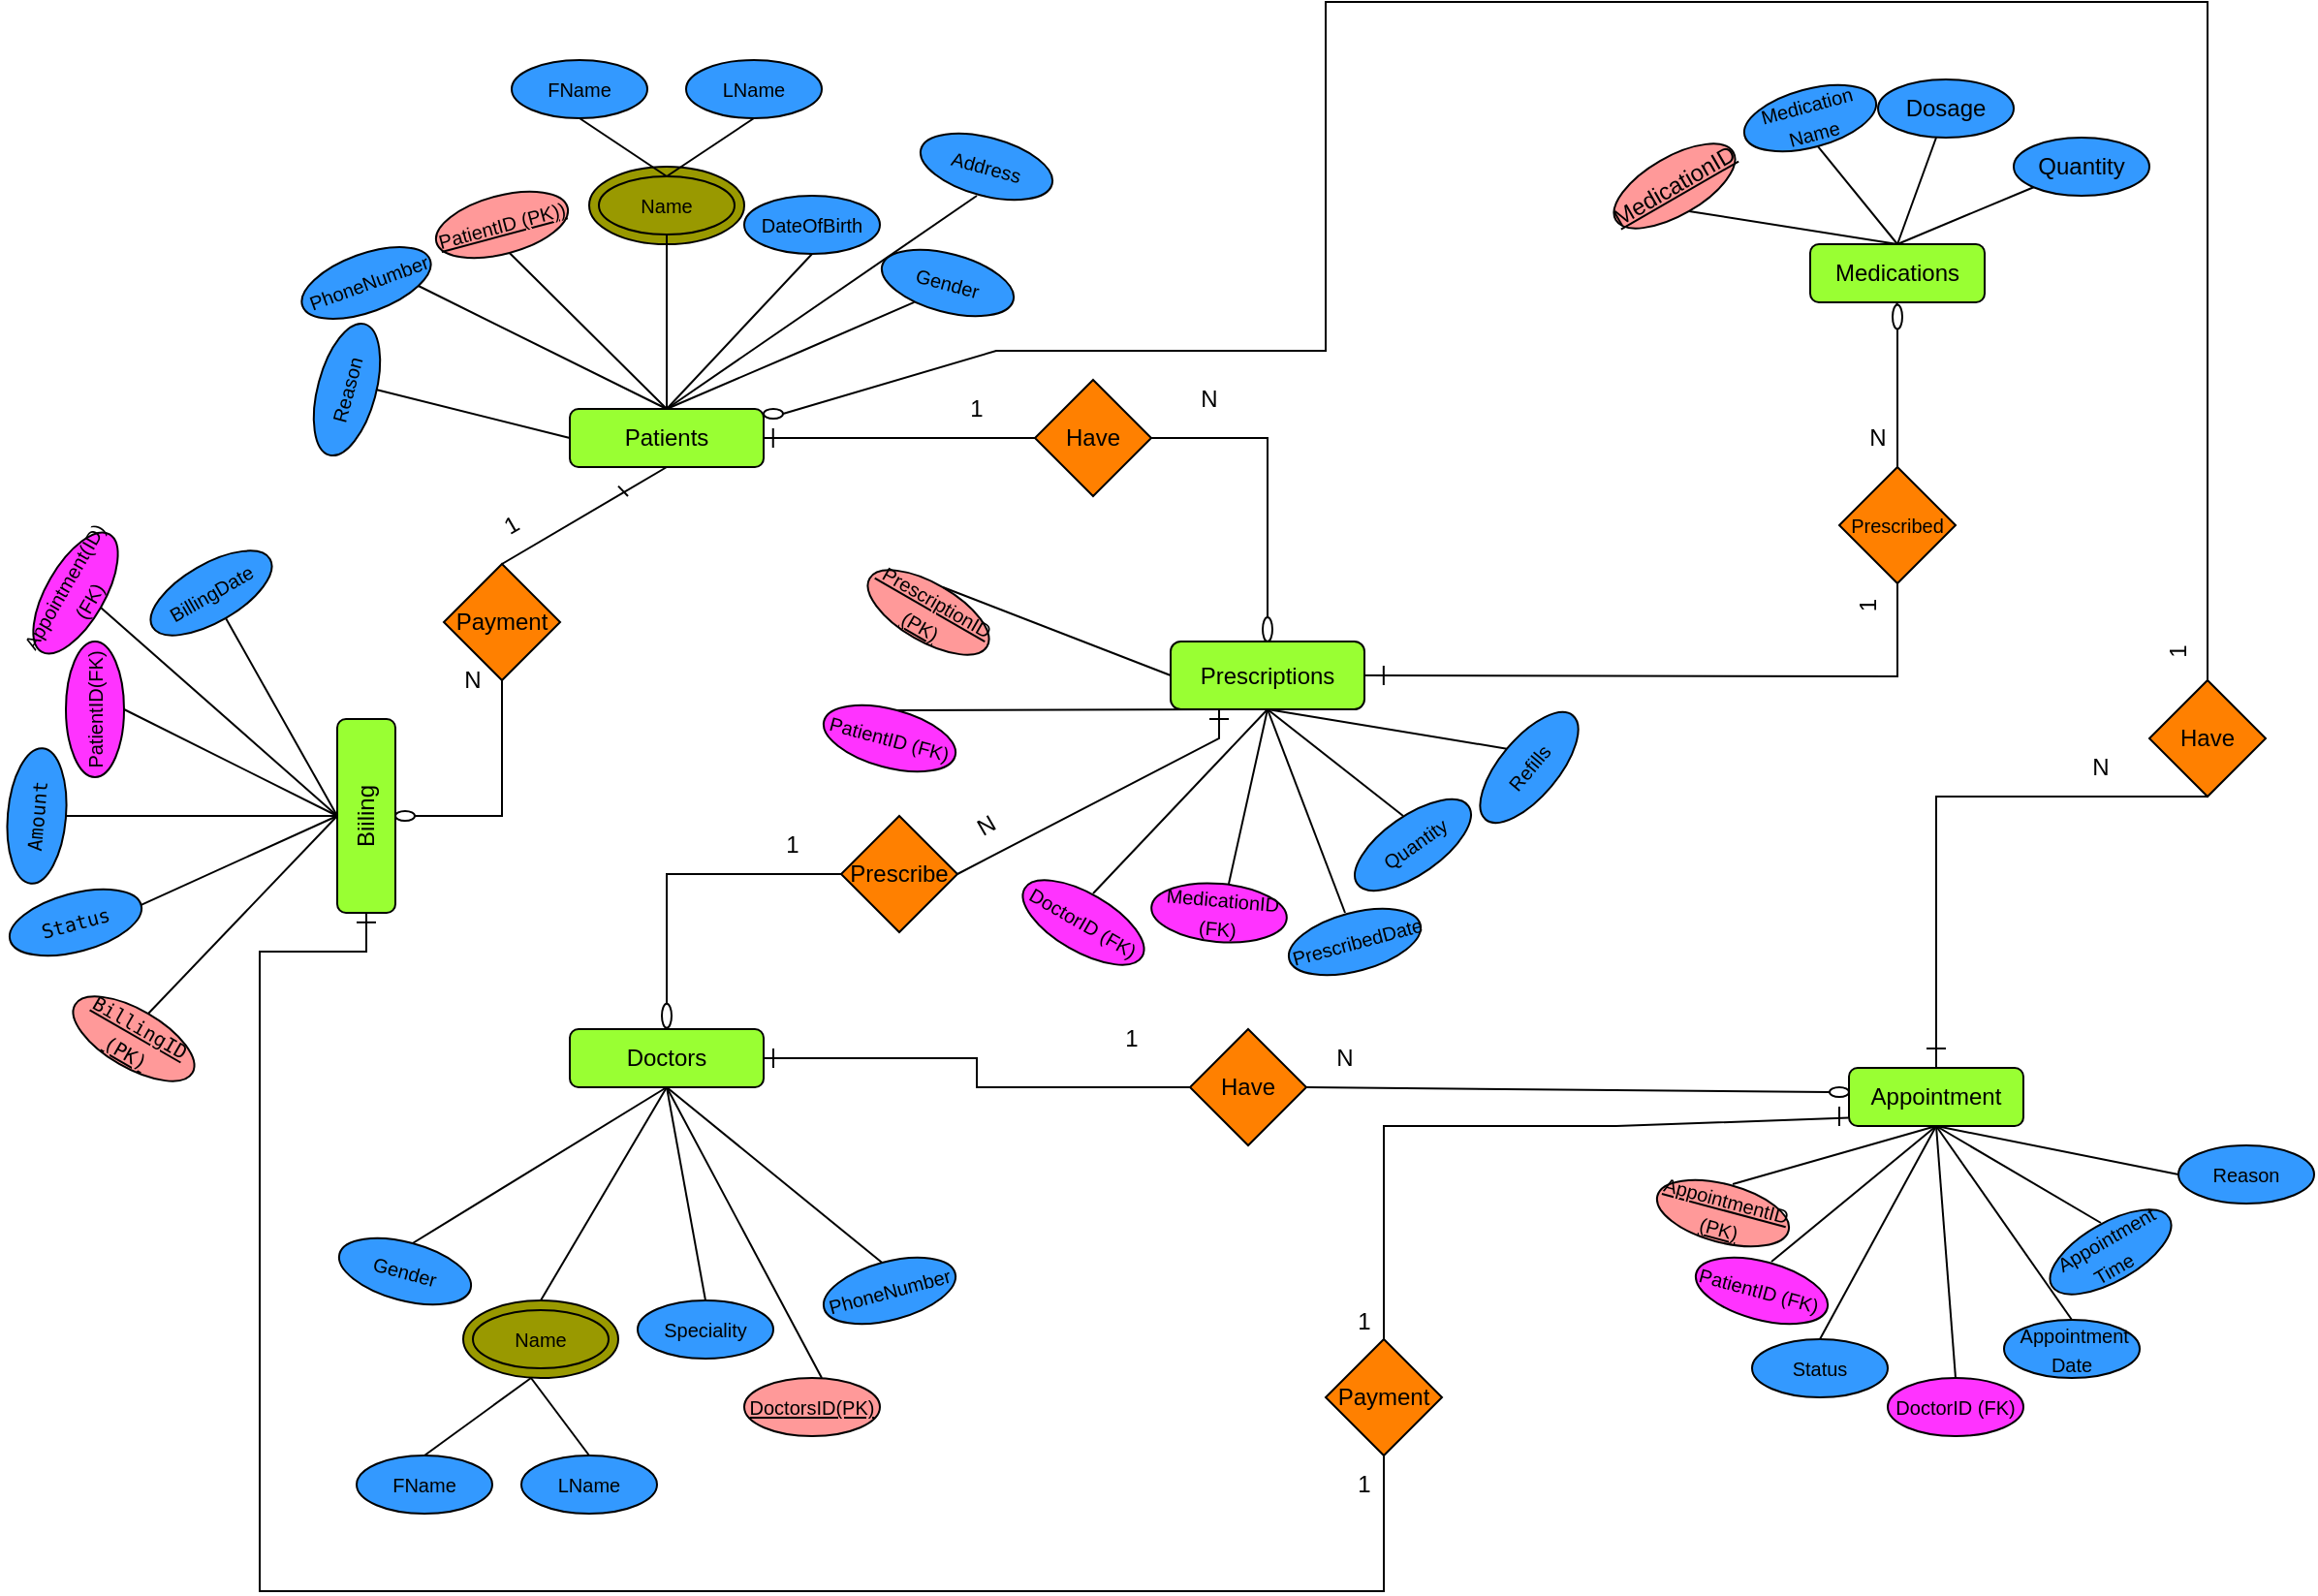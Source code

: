 <mxfile version="24.5.4" type="github">
  <diagram name="Page-1" id="j1kxwvpuwNmXakwi5KHN">
    <mxGraphModel dx="2390" dy="557" grid="1" gridSize="10" guides="1" tooltips="1" connect="1" arrows="1" fold="1" page="1" pageScale="1" pageWidth="1100" pageHeight="850" math="0" shadow="0">
      <root>
        <mxCell id="0" />
        <mxCell id="1" parent="0" />
        <mxCell id="CnJGVOhch5eXSHe99xjI-52" value="&lt;div&gt;&lt;span style=&quot;background-color: initial; font-size: 10px;&quot;&gt;Name&lt;/span&gt;&lt;/div&gt;" style="ellipse;whiteSpace=wrap;html=1;fillColor=#999900;" parent="1" vertex="1">
          <mxGeometry x="115" y="690" width="80" height="40" as="geometry" />
        </mxCell>
        <mxCell id="CnJGVOhch5eXSHe99xjI-46" value="" style="ellipse;whiteSpace=wrap;html=1;fillColor=#999900;" parent="1" vertex="1">
          <mxGeometry x="180" y="105" width="80" height="40" as="geometry" />
        </mxCell>
        <mxCell id="CnJGVOhch5eXSHe99xjI-6" value="Patients" style="rounded=1;whiteSpace=wrap;html=1;fillColor=#99FF33;" parent="1" vertex="1">
          <mxGeometry x="170" y="230" width="100" height="30" as="geometry" />
        </mxCell>
        <mxCell id="CnJGVOhch5eXSHe99xjI-7" value="Prescriptions" style="rounded=1;whiteSpace=wrap;html=1;fillColor=#99FF33;" parent="1" vertex="1">
          <mxGeometry x="480" y="350" width="100" height="35" as="geometry" />
        </mxCell>
        <mxCell id="CnJGVOhch5eXSHe99xjI-8" value="Medications" style="rounded=1;whiteSpace=wrap;html=1;fillColor=#99FF33;" parent="1" vertex="1">
          <mxGeometry x="810" y="145" width="90" height="30" as="geometry" />
        </mxCell>
        <mxCell id="CnJGVOhch5eXSHe99xjI-9" value="Doctors" style="rounded=1;whiteSpace=wrap;html=1;fillColor=#99FF33;" parent="1" vertex="1">
          <mxGeometry x="170" y="550" width="100" height="30" as="geometry" />
        </mxCell>
        <mxCell id="CnJGVOhch5eXSHe99xjI-10" value="Appointment" style="rounded=1;whiteSpace=wrap;html=1;fillColor=#99FF33;" parent="1" vertex="1">
          <mxGeometry x="830" y="570" width="90" height="30" as="geometry" />
        </mxCell>
        <mxCell id="CnJGVOhch5eXSHe99xjI-15" value="&lt;u&gt;MedicationID&lt;/u&gt;" style="ellipse;whiteSpace=wrap;html=1;rotation=-30;fillColor=#FF9999;" parent="1" vertex="1">
          <mxGeometry x="705" y="100" width="70" height="30" as="geometry" />
        </mxCell>
        <mxCell id="CnJGVOhch5eXSHe99xjI-16" value="Quantity" style="ellipse;whiteSpace=wrap;html=1;fillColor=#3399FF;" parent="1" vertex="1">
          <mxGeometry x="915" y="90" width="70" height="30" as="geometry" />
        </mxCell>
        <mxCell id="CnJGVOhch5eXSHe99xjI-17" value="&lt;font style=&quot;font-size: 10px;&quot;&gt;Medication&lt;br&gt;Name&lt;/font&gt;" style="ellipse;whiteSpace=wrap;html=1;rotation=-15;fillColor=#3399FF;" parent="1" vertex="1">
          <mxGeometry x="775" y="65" width="70" height="30" as="geometry" />
        </mxCell>
        <mxCell id="CnJGVOhch5eXSHe99xjI-18" value="Dosage" style="ellipse;whiteSpace=wrap;html=1;fillColor=#3399FF;" parent="1" vertex="1">
          <mxGeometry x="845" y="60" width="70" height="30" as="geometry" />
        </mxCell>
        <mxCell id="CnJGVOhch5eXSHe99xjI-20" value="" style="endArrow=none;html=1;rounded=0;exitX=0.5;exitY=0;exitDx=0;exitDy=0;" parent="1" source="CnJGVOhch5eXSHe99xjI-8" edge="1">
          <mxGeometry width="50" height="50" relative="1" as="geometry">
            <mxPoint x="865" y="160" as="sourcePoint" />
            <mxPoint x="875" y="90" as="targetPoint" />
            <Array as="points" />
          </mxGeometry>
        </mxCell>
        <mxCell id="CnJGVOhch5eXSHe99xjI-21" value="" style="endArrow=none;html=1;rounded=0;exitX=0.5;exitY=0;exitDx=0;exitDy=0;entryX=0.5;entryY=1;entryDx=0;entryDy=0;" parent="1" source="CnJGVOhch5eXSHe99xjI-8" target="CnJGVOhch5eXSHe99xjI-17" edge="1">
          <mxGeometry width="50" height="50" relative="1" as="geometry">
            <mxPoint x="795" y="160" as="sourcePoint" />
            <mxPoint x="805" y="90" as="targetPoint" />
            <Array as="points" />
          </mxGeometry>
        </mxCell>
        <mxCell id="CnJGVOhch5eXSHe99xjI-23" value="" style="endArrow=none;html=1;rounded=0;exitX=0.5;exitY=0;exitDx=0;exitDy=0;entryX=0;entryY=1;entryDx=0;entryDy=0;" parent="1" source="CnJGVOhch5eXSHe99xjI-8" target="CnJGVOhch5eXSHe99xjI-16" edge="1">
          <mxGeometry width="50" height="50" relative="1" as="geometry">
            <mxPoint x="875" y="170" as="sourcePoint" />
            <mxPoint x="905" y="100" as="targetPoint" />
            <Array as="points" />
          </mxGeometry>
        </mxCell>
        <mxCell id="CnJGVOhch5eXSHe99xjI-26" value="" style="endArrow=none;html=1;rounded=0;exitX=0.5;exitY=0;exitDx=0;exitDy=0;entryX=0.5;entryY=1;entryDx=0;entryDy=0;" parent="1" source="CnJGVOhch5eXSHe99xjI-8" target="CnJGVOhch5eXSHe99xjI-15" edge="1">
          <mxGeometry width="50" height="50" relative="1" as="geometry">
            <mxPoint x="795" y="170" as="sourcePoint" />
            <mxPoint x="755" y="100" as="targetPoint" />
            <Array as="points" />
          </mxGeometry>
        </mxCell>
        <mxCell id="CnJGVOhch5eXSHe99xjI-28" value="&lt;div&gt;&lt;font style=&quot;font-size: 10px;&quot;&gt;&lt;u&gt;PatientID (PK))&lt;/u&gt;&lt;/font&gt;&lt;/div&gt;" style="ellipse;whiteSpace=wrap;html=1;rotation=-15;fillColor=#FF9999;" parent="1" vertex="1">
          <mxGeometry x="100" y="120" width="70" height="30" as="geometry" />
        </mxCell>
        <mxCell id="CnJGVOhch5eXSHe99xjI-29" value="&lt;span style=&quot;font-size: 10px;&quot;&gt;Name&lt;/span&gt;" style="ellipse;whiteSpace=wrap;html=1;fillColor=#999900;" parent="1" vertex="1">
          <mxGeometry x="185" y="110" width="70" height="30" as="geometry" />
        </mxCell>
        <mxCell id="CnJGVOhch5eXSHe99xjI-30" value="&lt;span style=&quot;font-size: 10px;&quot;&gt;FName&lt;/span&gt;" style="ellipse;whiteSpace=wrap;html=1;fillColor=#3399FF;" parent="1" vertex="1">
          <mxGeometry x="140" y="50" width="70" height="30" as="geometry" />
        </mxCell>
        <mxCell id="CnJGVOhch5eXSHe99xjI-32" value="&lt;span style=&quot;font-size: 10px;&quot;&gt;LName&lt;/span&gt;" style="ellipse;whiteSpace=wrap;html=1;fillColor=#3399FF;" parent="1" vertex="1">
          <mxGeometry x="230" y="50" width="70" height="30" as="geometry" />
        </mxCell>
        <mxCell id="CnJGVOhch5eXSHe99xjI-33" value="&lt;div&gt;&lt;span style=&quot;background-color: initial; font-size: 10px;&quot;&gt;DateOfBirth&lt;/span&gt;&lt;/div&gt;" style="ellipse;whiteSpace=wrap;html=1;fillColor=#3399FF;" parent="1" vertex="1">
          <mxGeometry x="260" y="120" width="70" height="30" as="geometry" />
        </mxCell>
        <mxCell id="CnJGVOhch5eXSHe99xjI-34" value="&lt;div&gt;&lt;span style=&quot;background-color: initial; font-size: 10px;&quot;&gt;Gender&lt;/span&gt;&lt;/div&gt;" style="ellipse;whiteSpace=wrap;html=1;rotation=15;fillColor=#3399FF;" parent="1" vertex="1">
          <mxGeometry x="330" y="150" width="70" height="30" as="geometry" />
        </mxCell>
        <mxCell id="CnJGVOhch5eXSHe99xjI-35" value="&lt;div&gt;&lt;span style=&quot;background-color: initial; font-size: 10px;&quot;&gt;&amp;nbsp;PhoneNumber&lt;/span&gt;&lt;/div&gt;" style="ellipse;whiteSpace=wrap;html=1;rotation=-20;fillColor=#3399FF;" parent="1" vertex="1">
          <mxGeometry x="30" y="150" width="70" height="30" as="geometry" />
        </mxCell>
        <mxCell id="CnJGVOhch5eXSHe99xjI-36" value="" style="endArrow=none;html=1;rounded=0;entryX=0.5;entryY=1;entryDx=0;entryDy=0;exitX=0.5;exitY=0;exitDx=0;exitDy=0;" parent="1" source="CnJGVOhch5eXSHe99xjI-6" target="CnJGVOhch5eXSHe99xjI-33" edge="1">
          <mxGeometry width="50" height="50" relative="1" as="geometry">
            <mxPoint x="200" y="230" as="sourcePoint" />
            <mxPoint x="250" y="180" as="targetPoint" />
          </mxGeometry>
        </mxCell>
        <mxCell id="CnJGVOhch5eXSHe99xjI-38" value="" style="endArrow=none;html=1;rounded=0;entryX=0.5;entryY=1;entryDx=0;entryDy=0;exitX=0.5;exitY=0;exitDx=0;exitDy=0;" parent="1" source="CnJGVOhch5eXSHe99xjI-6" target="CnJGVOhch5eXSHe99xjI-29" edge="1">
          <mxGeometry width="50" height="50" relative="1" as="geometry">
            <mxPoint x="165" y="230" as="sourcePoint" />
            <mxPoint x="260" y="150" as="targetPoint" />
          </mxGeometry>
        </mxCell>
        <mxCell id="CnJGVOhch5eXSHe99xjI-40" value="" style="endArrow=none;html=1;rounded=0;entryX=0.5;entryY=1;entryDx=0;entryDy=0;exitX=0.5;exitY=0;exitDx=0;exitDy=0;" parent="1" source="CnJGVOhch5eXSHe99xjI-6" target="CnJGVOhch5eXSHe99xjI-28" edge="1">
          <mxGeometry width="50" height="50" relative="1" as="geometry">
            <mxPoint x="200" y="230" as="sourcePoint" />
            <mxPoint x="215" y="140" as="targetPoint" />
            <Array as="points" />
          </mxGeometry>
        </mxCell>
        <mxCell id="CnJGVOhch5eXSHe99xjI-42" value="" style="endArrow=none;html=1;rounded=0;entryX=1;entryY=1;entryDx=0;entryDy=0;exitX=0.5;exitY=0;exitDx=0;exitDy=0;" parent="1" source="CnJGVOhch5eXSHe99xjI-6" target="CnJGVOhch5eXSHe99xjI-35" edge="1">
          <mxGeometry width="50" height="50" relative="1" as="geometry">
            <mxPoint x="200" y="230" as="sourcePoint" />
            <mxPoint x="135" y="150" as="targetPoint" />
            <Array as="points" />
          </mxGeometry>
        </mxCell>
        <mxCell id="CnJGVOhch5eXSHe99xjI-43" value="" style="endArrow=none;html=1;rounded=0;entryX=0.298;entryY=0.968;entryDx=0;entryDy=0;entryPerimeter=0;exitX=0.5;exitY=0;exitDx=0;exitDy=0;" parent="1" source="CnJGVOhch5eXSHe99xjI-6" target="CnJGVOhch5eXSHe99xjI-34" edge="1">
          <mxGeometry width="50" height="50" relative="1" as="geometry">
            <mxPoint x="200" y="230" as="sourcePoint" />
            <mxPoint x="295" y="150" as="targetPoint" />
            <Array as="points">
              <mxPoint x="290" y="200" />
            </Array>
          </mxGeometry>
        </mxCell>
        <mxCell id="CnJGVOhch5eXSHe99xjI-44" value="" style="endArrow=none;html=1;rounded=0;entryX=0.5;entryY=1;entryDx=0;entryDy=0;exitX=0.5;exitY=0;exitDx=0;exitDy=0;" parent="1" source="CnJGVOhch5eXSHe99xjI-29" edge="1">
          <mxGeometry width="50" height="50" relative="1" as="geometry">
            <mxPoint x="170" y="160" as="sourcePoint" />
            <mxPoint x="265" y="80" as="targetPoint" />
          </mxGeometry>
        </mxCell>
        <mxCell id="CnJGVOhch5eXSHe99xjI-45" value="" style="endArrow=none;html=1;rounded=0;entryX=0.5;entryY=1;entryDx=0;entryDy=0;exitX=0.5;exitY=0;exitDx=0;exitDy=0;" parent="1" source="CnJGVOhch5eXSHe99xjI-29" target="CnJGVOhch5eXSHe99xjI-30" edge="1">
          <mxGeometry width="50" height="50" relative="1" as="geometry">
            <mxPoint x="240" y="115" as="sourcePoint" />
            <mxPoint x="265" y="80" as="targetPoint" />
            <Array as="points" />
          </mxGeometry>
        </mxCell>
        <mxCell id="CnJGVOhch5eXSHe99xjI-47" value="&lt;div&gt;&lt;span style=&quot;background-color: initial; font-size: 10px;&quot;&gt;Gender&lt;/span&gt;&lt;/div&gt;" style="ellipse;whiteSpace=wrap;html=1;rotation=15;fillColor=#3399FF;" parent="1" vertex="1">
          <mxGeometry x="50" y="660" width="70" height="30" as="geometry" />
        </mxCell>
        <mxCell id="CnJGVOhch5eXSHe99xjI-49" value="&lt;div&gt;&lt;span style=&quot;background-color: initial; font-size: 10px;&quot;&gt;Name&lt;/span&gt;&lt;/div&gt;" style="ellipse;whiteSpace=wrap;html=1;fillColor=#999900;" parent="1" vertex="1">
          <mxGeometry x="120" y="695" width="70" height="30" as="geometry" />
        </mxCell>
        <mxCell id="CnJGVOhch5eXSHe99xjI-50" value="&lt;div&gt;&lt;span style=&quot;background-color: initial; font-size: 10px;&quot;&gt;PhoneNumber&lt;/span&gt;&lt;/div&gt;" style="ellipse;whiteSpace=wrap;html=1;rotation=-15;fillColor=#3399FF;" parent="1" vertex="1">
          <mxGeometry x="300" y="670" width="70" height="30" as="geometry" />
        </mxCell>
        <mxCell id="CnJGVOhch5eXSHe99xjI-51" value="&lt;span style=&quot;font-size: 10px;&quot;&gt;Speciality&lt;/span&gt;" style="ellipse;whiteSpace=wrap;html=1;fillColor=#3399FF;" parent="1" vertex="1">
          <mxGeometry x="205" y="690" width="70" height="30" as="geometry" />
        </mxCell>
        <mxCell id="CnJGVOhch5eXSHe99xjI-53" value="&lt;div&gt;&lt;span style=&quot;background-color: initial; font-size: 10px;&quot;&gt;FName&lt;/span&gt;&lt;/div&gt;" style="ellipse;whiteSpace=wrap;html=1;fillColor=#3399FF;" parent="1" vertex="1">
          <mxGeometry x="60" y="770" width="70" height="30" as="geometry" />
        </mxCell>
        <mxCell id="CnJGVOhch5eXSHe99xjI-54" value="&lt;div&gt;&lt;span style=&quot;background-color: initial; font-size: 10px;&quot;&gt;LName&lt;/span&gt;&lt;/div&gt;" style="ellipse;whiteSpace=wrap;html=1;fillColor=#3399FF;" parent="1" vertex="1">
          <mxGeometry x="145" y="770" width="70" height="30" as="geometry" />
        </mxCell>
        <mxCell id="CnJGVOhch5eXSHe99xjI-55" value="" style="endArrow=none;html=1;rounded=0;exitX=0.5;exitY=0;exitDx=0;exitDy=0;" parent="1" source="CnJGVOhch5eXSHe99xjI-52" edge="1">
          <mxGeometry width="50" height="50" relative="1" as="geometry">
            <mxPoint x="175" y="630" as="sourcePoint" />
            <mxPoint x="220" y="580" as="targetPoint" />
          </mxGeometry>
        </mxCell>
        <mxCell id="CnJGVOhch5eXSHe99xjI-57" value="" style="endArrow=none;html=1;rounded=0;exitX=0.5;exitY=0;exitDx=0;exitDy=0;entryX=0.5;entryY=1;entryDx=0;entryDy=0;" parent="1" source="CnJGVOhch5eXSHe99xjI-47" target="CnJGVOhch5eXSHe99xjI-9" edge="1">
          <mxGeometry width="50" height="50" relative="1" as="geometry">
            <mxPoint x="170" y="640" as="sourcePoint" />
            <mxPoint x="220" y="590" as="targetPoint" />
          </mxGeometry>
        </mxCell>
        <mxCell id="CnJGVOhch5eXSHe99xjI-58" value="" style="endArrow=none;html=1;rounded=0;entryX=0.5;entryY=1;entryDx=0;entryDy=0;exitX=0.5;exitY=0;exitDx=0;exitDy=0;" parent="1" source="CnJGVOhch5eXSHe99xjI-51" target="CnJGVOhch5eXSHe99xjI-9" edge="1">
          <mxGeometry width="50" height="50" relative="1" as="geometry">
            <mxPoint x="220" y="730" as="sourcePoint" />
            <mxPoint x="270" y="680" as="targetPoint" />
          </mxGeometry>
        </mxCell>
        <mxCell id="CnJGVOhch5eXSHe99xjI-60" value="" style="endArrow=none;html=1;rounded=0;exitX=0.5;exitY=0;exitDx=0;exitDy=0;" parent="1" source="CnJGVOhch5eXSHe99xjI-50" edge="1">
          <mxGeometry width="50" height="50" relative="1" as="geometry">
            <mxPoint x="310" y="710" as="sourcePoint" />
            <mxPoint x="220" y="580" as="targetPoint" />
          </mxGeometry>
        </mxCell>
        <mxCell id="CnJGVOhch5eXSHe99xjI-61" value="" style="endArrow=none;html=1;rounded=0;exitX=0.5;exitY=0;exitDx=0;exitDy=0;" parent="1" source="CnJGVOhch5eXSHe99xjI-53" edge="1">
          <mxGeometry width="50" height="50" relative="1" as="geometry">
            <mxPoint x="100" y="780" as="sourcePoint" />
            <mxPoint x="150" y="730" as="targetPoint" />
          </mxGeometry>
        </mxCell>
        <mxCell id="CnJGVOhch5eXSHe99xjI-62" value="" style="endArrow=none;html=1;rounded=0;exitX=0.5;exitY=0;exitDx=0;exitDy=0;" parent="1" source="CnJGVOhch5eXSHe99xjI-54" edge="1">
          <mxGeometry width="50" height="50" relative="1" as="geometry">
            <mxPoint x="100" y="780" as="sourcePoint" />
            <mxPoint x="150" y="730" as="targetPoint" />
          </mxGeometry>
        </mxCell>
        <mxCell id="CnJGVOhch5eXSHe99xjI-65" value="&lt;div&gt;&lt;span style=&quot;background-color: initial; font-size: 10px;&quot;&gt;Address&lt;/span&gt;&lt;/div&gt;" style="ellipse;whiteSpace=wrap;html=1;rotation=15;fillColor=#3399FF;" parent="1" vertex="1">
          <mxGeometry x="350" y="90" width="70" height="30" as="geometry" />
        </mxCell>
        <mxCell id="CnJGVOhch5eXSHe99xjI-66" value="" style="endArrow=none;html=1;rounded=0;exitX=0.5;exitY=0;exitDx=0;exitDy=0;" parent="1" source="CnJGVOhch5eXSHe99xjI-6" edge="1">
          <mxGeometry width="50" height="50" relative="1" as="geometry">
            <mxPoint x="330" y="170" as="sourcePoint" />
            <mxPoint x="380" y="120" as="targetPoint" />
          </mxGeometry>
        </mxCell>
        <mxCell id="CnJGVOhch5eXSHe99xjI-67" value="&lt;span style=&quot;font-size: 10px;&quot;&gt;&lt;u&gt;DoctorsID(PK)&lt;/u&gt;&lt;/span&gt;" style="ellipse;whiteSpace=wrap;html=1;fillColor=#FF9999;" parent="1" vertex="1">
          <mxGeometry x="260" y="730" width="70" height="30" as="geometry" />
        </mxCell>
        <mxCell id="CnJGVOhch5eXSHe99xjI-68" value="" style="endArrow=none;html=1;rounded=0;entryX=0.5;entryY=1;entryDx=0;entryDy=0;" parent="1" target="CnJGVOhch5eXSHe99xjI-9" edge="1">
          <mxGeometry width="50" height="50" relative="1" as="geometry">
            <mxPoint x="300" y="730" as="sourcePoint" />
            <mxPoint x="350" y="680" as="targetPoint" />
          </mxGeometry>
        </mxCell>
        <mxCell id="CnJGVOhch5eXSHe99xjI-69" value="&lt;div&gt;&lt;span style=&quot;font-size: 10px; background-color: initial;&quot;&gt;PatientID (FK)&amp;nbsp;&lt;/span&gt;&lt;br&gt;&lt;/div&gt;" style="ellipse;whiteSpace=wrap;html=1;rotation=15;fillColor=#FF33FF;" parent="1" vertex="1">
          <mxGeometry x="750" y="670" width="70" height="30" as="geometry" />
        </mxCell>
        <mxCell id="CnJGVOhch5eXSHe99xjI-71" value="&lt;div&gt;&lt;span style=&quot;font-size: 10px; background-color: initial;&quot;&gt;DoctorID (FK)&lt;/span&gt;&lt;br&gt;&lt;/div&gt;" style="ellipse;whiteSpace=wrap;html=1;rotation=0;fillColor=#FF33FF;" parent="1" vertex="1">
          <mxGeometry x="850" y="730" width="70" height="30" as="geometry" />
        </mxCell>
        <mxCell id="CnJGVOhch5eXSHe99xjI-73" value="&lt;div&gt;&lt;span style=&quot;font-size: 10px; background-color: initial;&quot;&gt;&amp;nbsp;Appointment&lt;br&gt;Time&lt;/span&gt;&lt;span style=&quot;font-size: 10px; background-color: initial;&quot;&gt;&amp;nbsp;&amp;nbsp;&lt;/span&gt;&lt;/div&gt;" style="ellipse;whiteSpace=wrap;html=1;rotation=-30;fillColor=#3399FF;" parent="1" vertex="1">
          <mxGeometry x="930" y="650" width="70" height="30" as="geometry" />
        </mxCell>
        <mxCell id="CnJGVOhch5eXSHe99xjI-74" value="&lt;div&gt;&lt;span style=&quot;font-size: 10px;&quot;&gt;&lt;u&gt;AppointmentID&lt;br&gt;(PK)&lt;/u&gt;&lt;/span&gt;&lt;/div&gt;" style="ellipse;whiteSpace=wrap;html=1;rotation=15;fillColor=#FF9999;" parent="1" vertex="1">
          <mxGeometry x="730" y="630" width="70" height="30" as="geometry" />
        </mxCell>
        <mxCell id="CnJGVOhch5eXSHe99xjI-76" value="" style="endArrow=none;html=1;rounded=0;entryX=0.5;entryY=1;entryDx=0;entryDy=0;" parent="1" target="CnJGVOhch5eXSHe99xjI-10" edge="1">
          <mxGeometry width="50" height="50" relative="1" as="geometry">
            <mxPoint x="770" y="630" as="sourcePoint" />
            <mxPoint x="820" y="580" as="targetPoint" />
          </mxGeometry>
        </mxCell>
        <mxCell id="CnJGVOhch5eXSHe99xjI-77" value="" style="endArrow=none;html=1;rounded=0;entryX=0.5;entryY=1;entryDx=0;entryDy=0;exitX=0.5;exitY=0;exitDx=0;exitDy=0;" parent="1" source="CnJGVOhch5eXSHe99xjI-71" target="CnJGVOhch5eXSHe99xjI-10" edge="1">
          <mxGeometry width="50" height="50" relative="1" as="geometry">
            <mxPoint x="860" y="660" as="sourcePoint" />
            <mxPoint x="910" y="610" as="targetPoint" />
          </mxGeometry>
        </mxCell>
        <mxCell id="CnJGVOhch5eXSHe99xjI-78" value="" style="endArrow=none;html=1;rounded=0;entryX=0.5;entryY=1;entryDx=0;entryDy=0;" parent="1" target="CnJGVOhch5eXSHe99xjI-10" edge="1">
          <mxGeometry width="50" height="50" relative="1" as="geometry">
            <mxPoint x="790" y="670" as="sourcePoint" />
            <mxPoint x="840" y="620" as="targetPoint" />
          </mxGeometry>
        </mxCell>
        <mxCell id="CnJGVOhch5eXSHe99xjI-79" value="" style="endArrow=none;html=1;rounded=0;entryX=0.5;entryY=1;entryDx=0;entryDy=0;exitX=0.5;exitY=0;exitDx=0;exitDy=0;" parent="1" source="CnJGVOhch5eXSHe99xjI-70" target="CnJGVOhch5eXSHe99xjI-10" edge="1">
          <mxGeometry width="50" height="50" relative="1" as="geometry">
            <mxPoint x="940" y="700" as="sourcePoint" />
            <mxPoint x="990" y="650" as="targetPoint" />
          </mxGeometry>
        </mxCell>
        <mxCell id="CnJGVOhch5eXSHe99xjI-80" value="" style="endArrow=none;html=1;rounded=0;entryX=0.5;entryY=1;entryDx=0;entryDy=0;" parent="1" target="CnJGVOhch5eXSHe99xjI-10" edge="1">
          <mxGeometry width="50" height="50" relative="1" as="geometry">
            <mxPoint x="960" y="650" as="sourcePoint" />
            <mxPoint x="1010" y="600" as="targetPoint" />
          </mxGeometry>
        </mxCell>
        <mxCell id="CnJGVOhch5eXSHe99xjI-82" value="&lt;div&gt;&lt;span style=&quot;font-size: 10px; background-color: initial;&quot;&gt;Reason&lt;/span&gt;&lt;/div&gt;" style="ellipse;whiteSpace=wrap;html=1;rotation=0;fillColor=#3399FF;" parent="1" vertex="1">
          <mxGeometry x="1000" y="610" width="70" height="30" as="geometry" />
        </mxCell>
        <mxCell id="CnJGVOhch5eXSHe99xjI-83" value="" style="endArrow=none;html=1;rounded=0;exitX=0.5;exitY=1;exitDx=0;exitDy=0;entryX=0;entryY=0.5;entryDx=0;entryDy=0;" parent="1" source="CnJGVOhch5eXSHe99xjI-10" target="CnJGVOhch5eXSHe99xjI-82" edge="1">
          <mxGeometry width="50" height="50" relative="1" as="geometry">
            <mxPoint x="950" y="640" as="sourcePoint" />
            <mxPoint x="1000" y="590" as="targetPoint" />
          </mxGeometry>
        </mxCell>
        <mxCell id="CnJGVOhch5eXSHe99xjI-84" value="&lt;div&gt;&lt;span style=&quot;background-color: initial; font-size: 10px;&quot;&gt;Status&lt;/span&gt;&lt;/div&gt;" style="ellipse;whiteSpace=wrap;html=1;rotation=0;fillColor=#3399FF;" parent="1" vertex="1">
          <mxGeometry x="780" y="710" width="70" height="30" as="geometry" />
        </mxCell>
        <mxCell id="CnJGVOhch5eXSHe99xjI-85" value="" style="endArrow=none;html=1;rounded=0;entryX=0.5;entryY=1;entryDx=0;entryDy=0;exitX=0.5;exitY=0;exitDx=0;exitDy=0;" parent="1" source="CnJGVOhch5eXSHe99xjI-84" target="CnJGVOhch5eXSHe99xjI-10" edge="1">
          <mxGeometry width="50" height="50" relative="1" as="geometry">
            <mxPoint x="730" y="630" as="sourcePoint" />
            <mxPoint x="780" y="580" as="targetPoint" />
          </mxGeometry>
        </mxCell>
        <mxCell id="CnJGVOhch5eXSHe99xjI-90" value="&lt;div&gt;&lt;span style=&quot;font-size: 10px; background-color: initial;&quot;&gt;&amp;nbsp;Quantity&lt;/span&gt;&lt;br&gt;&lt;/div&gt;" style="ellipse;whiteSpace=wrap;html=1;rotation=-35;fillColor=#3399FF;" parent="1" vertex="1">
          <mxGeometry x="570" y="440" width="70" height="30" as="geometry" />
        </mxCell>
        <mxCell id="CnJGVOhch5eXSHe99xjI-91" value="&lt;div&gt;&lt;span style=&quot;font-size: 10px;&quot;&gt;&lt;u&gt;&amp;nbsp;PrescriptionID (PK)&lt;/u&gt;&lt;/span&gt;&lt;/div&gt;" style="ellipse;whiteSpace=wrap;html=1;rotation=30;fillColor=#FF9999;" parent="1" vertex="1">
          <mxGeometry x="320" y="320" width="70" height="30" as="geometry" />
        </mxCell>
        <mxCell id="CnJGVOhch5eXSHe99xjI-92" value="&lt;div&gt;&lt;span style=&quot;background-color: initial; font-size: 10px;&quot;&gt;DoctorID (FK)&lt;/span&gt;&lt;/div&gt;" style="ellipse;whiteSpace=wrap;html=1;rotation=30;fillColor=#FF33FF;" parent="1" vertex="1">
          <mxGeometry x="400" y="480" width="70" height="30" as="geometry" />
        </mxCell>
        <mxCell id="CnJGVOhch5eXSHe99xjI-93" value="&lt;div&gt;&lt;span style=&quot;font-size: 10px; background-color: initial;&quot;&gt;PatientID (FK)&lt;/span&gt;&lt;br&gt;&lt;/div&gt;" style="ellipse;whiteSpace=wrap;html=1;rotation=15;fillColor=#FF33FF;" parent="1" vertex="1">
          <mxGeometry x="300" y="385" width="70" height="30" as="geometry" />
        </mxCell>
        <mxCell id="CnJGVOhch5eXSHe99xjI-122" value="&lt;div&gt;&lt;span style=&quot;font-size: 10px;&quot;&gt;&amp;nbsp;&lt;/span&gt;&lt;span style=&quot;font-size: 10px; background-color: initial;&quot;&gt;MedicationID (FK)&lt;/span&gt;&lt;/div&gt;" style="ellipse;whiteSpace=wrap;html=1;rotation=5;fillColor=#FF33FF;" parent="1" vertex="1">
          <mxGeometry x="470" y="475" width="70" height="30" as="geometry" />
        </mxCell>
        <mxCell id="CnJGVOhch5eXSHe99xjI-123" value="&lt;div&gt;&lt;span style=&quot;font-size: 10px; background-color: initial;&quot;&gt;Refills&lt;/span&gt;&lt;br&gt;&lt;/div&gt;" style="ellipse;whiteSpace=wrap;html=1;rotation=-50;fillColor=#3399FF;" parent="1" vertex="1">
          <mxGeometry x="630" y="400" width="70" height="30" as="geometry" />
        </mxCell>
        <mxCell id="CnJGVOhch5eXSHe99xjI-124" value="&lt;div&gt;&lt;span style=&quot;font-size: 10px; background-color: initial;&quot;&gt;&amp;nbsp;PrescribedDate&lt;/span&gt;&lt;br&gt;&lt;/div&gt;" style="ellipse;whiteSpace=wrap;html=1;rotation=-15;fillColor=#3399FF;" parent="1" vertex="1">
          <mxGeometry x="540" y="490" width="70" height="30" as="geometry" />
        </mxCell>
        <mxCell id="CnJGVOhch5eXSHe99xjI-125" value="" style="endArrow=none;html=1;rounded=0;fontFamily=Helvetica;fontSize=12;fontColor=default;entryX=0.5;entryY=1;entryDx=0;entryDy=0;" parent="1" target="CnJGVOhch5eXSHe99xjI-7" edge="1">
          <mxGeometry width="50" height="50" relative="1" as="geometry">
            <mxPoint x="440" y="480" as="sourcePoint" />
            <mxPoint x="534" y="390" as="targetPoint" />
          </mxGeometry>
        </mxCell>
        <mxCell id="CnJGVOhch5eXSHe99xjI-126" value="" style="endArrow=none;html=1;rounded=0;fontFamily=Helvetica;fontSize=12;fontColor=default;entryX=0.5;entryY=1;entryDx=0;entryDy=0;" parent="1" target="CnJGVOhch5eXSHe99xjI-7" edge="1">
          <mxGeometry width="50" height="50" relative="1" as="geometry">
            <mxPoint x="510" y="475" as="sourcePoint" />
            <mxPoint x="560" y="425" as="targetPoint" />
          </mxGeometry>
        </mxCell>
        <mxCell id="CnJGVOhch5eXSHe99xjI-127" value="" style="endArrow=none;html=1;rounded=0;fontFamily=Helvetica;fontSize=12;fontColor=default;entryX=0;entryY=0.5;entryDx=0;entryDy=0;exitX=0.5;exitY=0;exitDx=0;exitDy=0;" parent="1" source="CnJGVOhch5eXSHe99xjI-91" target="CnJGVOhch5eXSHe99xjI-7" edge="1">
          <mxGeometry width="50" height="50" relative="1" as="geometry">
            <mxPoint x="365" y="392.5" as="sourcePoint" />
            <mxPoint x="415" y="342.5" as="targetPoint" />
          </mxGeometry>
        </mxCell>
        <mxCell id="CnJGVOhch5eXSHe99xjI-128" value="" style="endArrow=none;html=1;rounded=0;fontFamily=Helvetica;fontSize=12;fontColor=default;entryX=0.5;entryY=1;entryDx=0;entryDy=0;exitX=0.5;exitY=0;exitDx=0;exitDy=0;" parent="1" source="CnJGVOhch5eXSHe99xjI-93" target="CnJGVOhch5eXSHe99xjI-7" edge="1">
          <mxGeometry width="50" height="50" relative="1" as="geometry">
            <mxPoint x="370" y="440" as="sourcePoint" />
            <mxPoint x="420" y="390" as="targetPoint" />
          </mxGeometry>
        </mxCell>
        <mxCell id="CnJGVOhch5eXSHe99xjI-129" value="" style="endArrow=none;html=1;rounded=0;fontFamily=Helvetica;fontSize=12;fontColor=default;entryX=0.5;entryY=1;entryDx=0;entryDy=0;" parent="1" target="CnJGVOhch5eXSHe99xjI-7" edge="1">
          <mxGeometry width="50" height="50" relative="1" as="geometry">
            <mxPoint x="600" y="440" as="sourcePoint" />
            <mxPoint x="650" y="390" as="targetPoint" />
          </mxGeometry>
        </mxCell>
        <mxCell id="CnJGVOhch5eXSHe99xjI-130" value="" style="endArrow=none;html=1;rounded=0;fontFamily=Helvetica;fontSize=12;fontColor=default;entryX=0.5;entryY=1;entryDx=0;entryDy=0;" parent="1" target="CnJGVOhch5eXSHe99xjI-7" edge="1">
          <mxGeometry width="50" height="50" relative="1" as="geometry">
            <mxPoint x="570" y="490" as="sourcePoint" />
            <mxPoint x="620" y="440" as="targetPoint" />
          </mxGeometry>
        </mxCell>
        <mxCell id="CnJGVOhch5eXSHe99xjI-131" value="" style="endArrow=none;html=1;rounded=0;fontFamily=Helvetica;fontSize=12;fontColor=default;entryX=0.5;entryY=1;entryDx=0;entryDy=0;exitX=0.5;exitY=0;exitDx=0;exitDy=0;" parent="1" source="CnJGVOhch5eXSHe99xjI-123" target="CnJGVOhch5eXSHe99xjI-7" edge="1">
          <mxGeometry width="50" height="50" relative="1" as="geometry">
            <mxPoint x="640" y="410" as="sourcePoint" />
            <mxPoint x="690" y="360" as="targetPoint" />
          </mxGeometry>
        </mxCell>
        <mxCell id="CnJGVOhch5eXSHe99xjI-133" value="Have" style="rhombus;whiteSpace=wrap;html=1;strokeColor=default;align=center;verticalAlign=middle;fontFamily=Helvetica;fontSize=12;fontColor=default;fillColor=#FF8000;" parent="1" vertex="1">
          <mxGeometry x="490" y="550" width="60" height="60" as="geometry" />
        </mxCell>
        <mxCell id="CnJGVOhch5eXSHe99xjI-135" value="" style="endArrow=none;html=1;rounded=0;fontFamily=Helvetica;fontSize=12;fontColor=default;entryX=0;entryY=0.5;entryDx=0;entryDy=0;exitX=1;exitY=0.5;exitDx=0;exitDy=0;" parent="1" target="CnJGVOhch5eXSHe99xjI-133" edge="1" source="CnJGVOhch5eXSHe99xjI-9">
          <mxGeometry width="50" height="50" relative="1" as="geometry">
            <mxPoint x="270" y="570" as="sourcePoint" />
            <mxPoint x="320" y="520" as="targetPoint" />
            <Array as="points">
              <mxPoint x="380" y="565" />
              <mxPoint x="380" y="580" />
            </Array>
          </mxGeometry>
        </mxCell>
        <mxCell id="CnJGVOhch5eXSHe99xjI-138" value="" style="endArrow=none;html=1;rounded=0;fontFamily=Helvetica;fontSize=12;fontColor=default;entryX=0;entryY=0.5;entryDx=0;entryDy=0;" parent="1" target="jp2ohdjIBRhvqVT7LxPg-479" edge="1">
          <mxGeometry width="50" height="50" relative="1" as="geometry">
            <mxPoint x="550" y="580" as="sourcePoint" />
            <mxPoint x="770" y="590" as="targetPoint" />
          </mxGeometry>
        </mxCell>
        <mxCell id="CnJGVOhch5eXSHe99xjI-139" value="Have" style="rhombus;whiteSpace=wrap;html=1;strokeColor=default;align=center;verticalAlign=middle;fontFamily=Helvetica;fontSize=12;fontColor=default;fillColor=#FF8000;" parent="1" vertex="1">
          <mxGeometry x="410" y="215" width="60" height="60" as="geometry" />
        </mxCell>
        <mxCell id="CnJGVOhch5eXSHe99xjI-140" value="" style="endArrow=none;html=1;rounded=0;fontFamily=Helvetica;fontSize=12;fontColor=default;entryX=0.25;entryY=1;entryDx=0;entryDy=0;exitX=1;exitY=0.5;exitDx=0;exitDy=0;" parent="1" source="CnJGVOhch5eXSHe99xjI-143" target="CnJGVOhch5eXSHe99xjI-7" edge="1">
          <mxGeometry width="50" height="50" relative="1" as="geometry">
            <mxPoint x="365" y="470" as="sourcePoint" />
            <mxPoint x="530" y="390" as="targetPoint" />
            <Array as="points">
              <mxPoint x="505" y="400" />
            </Array>
          </mxGeometry>
        </mxCell>
        <mxCell id="CnJGVOhch5eXSHe99xjI-141" value="" style="endArrow=none;html=1;rounded=0;fontFamily=Helvetica;fontSize=12;fontColor=default;entryX=0;entryY=0.5;entryDx=0;entryDy=0;exitX=1;exitY=0.5;exitDx=0;exitDy=0;" parent="1" source="CnJGVOhch5eXSHe99xjI-6" target="CnJGVOhch5eXSHe99xjI-139" edge="1">
          <mxGeometry width="50" height="50" relative="1" as="geometry">
            <mxPoint x="270" y="250" as="sourcePoint" />
            <mxPoint x="320" y="200" as="targetPoint" />
          </mxGeometry>
        </mxCell>
        <mxCell id="CnJGVOhch5eXSHe99xjI-142" value="" style="endArrow=none;html=1;rounded=0;fontFamily=Helvetica;fontSize=12;fontColor=default;entryX=1;entryY=0.5;entryDx=0;entryDy=0;exitX=1;exitY=0.5;exitDx=0;exitDy=0;" parent="1" target="CnJGVOhch5eXSHe99xjI-139" edge="1" source="jp2ohdjIBRhvqVT7LxPg-484">
          <mxGeometry width="50" height="50" relative="1" as="geometry">
            <mxPoint x="530" y="350" as="sourcePoint" />
            <mxPoint x="530" y="210" as="targetPoint" />
            <Array as="points">
              <mxPoint x="530" y="245" />
            </Array>
          </mxGeometry>
        </mxCell>
        <mxCell id="CnJGVOhch5eXSHe99xjI-143" value="Prescribe" style="rhombus;whiteSpace=wrap;html=1;strokeColor=default;align=center;verticalAlign=middle;fontFamily=Helvetica;fontSize=12;fontColor=default;fillColor=#FF8000;" parent="1" vertex="1">
          <mxGeometry x="310" y="440" width="60" height="60" as="geometry" />
        </mxCell>
        <mxCell id="CnJGVOhch5eXSHe99xjI-144" value="" style="endArrow=none;html=1;rounded=0;fontFamily=Helvetica;fontSize=12;fontColor=default;exitX=0.5;exitY=0;exitDx=0;exitDy=0;entryX=0;entryY=0.5;entryDx=0;entryDy=0;" parent="1" source="CnJGVOhch5eXSHe99xjI-9" target="CnJGVOhch5eXSHe99xjI-143" edge="1">
          <mxGeometry width="50" height="50" relative="1" as="geometry">
            <mxPoint x="220" y="540" as="sourcePoint" />
            <mxPoint x="280" y="470" as="targetPoint" />
            <Array as="points">
              <mxPoint x="220" y="470" />
            </Array>
          </mxGeometry>
        </mxCell>
        <mxCell id="CnJGVOhch5eXSHe99xjI-145" value="&lt;span style=&quot;font-size: 10px;&quot;&gt;Prescribed&lt;/span&gt;" style="rhombus;whiteSpace=wrap;html=1;strokeColor=default;align=center;verticalAlign=middle;fontFamily=Helvetica;fontSize=12;fontColor=default;fillColor=#FF8000;" parent="1" vertex="1">
          <mxGeometry x="825" y="260" width="60" height="60" as="geometry" />
        </mxCell>
        <mxCell id="CnJGVOhch5eXSHe99xjI-146" value="" style="endArrow=none;html=1;rounded=0;fontFamily=Helvetica;fontSize=12;fontColor=default;entryX=0.5;entryY=1;entryDx=0;entryDy=0;exitX=0.5;exitY=0;exitDx=0;exitDy=0;" parent="1" source="jp2ohdjIBRhvqVT7LxPg-493" target="CnJGVOhch5eXSHe99xjI-8" edge="1">
          <mxGeometry width="50" height="50" relative="1" as="geometry">
            <mxPoint x="810" y="230" as="sourcePoint" />
            <mxPoint x="860" y="180" as="targetPoint" />
          </mxGeometry>
        </mxCell>
        <mxCell id="CnJGVOhch5eXSHe99xjI-147" value="" style="endArrow=none;html=1;rounded=0;fontFamily=Helvetica;fontSize=12;fontColor=default;entryX=0.5;entryY=1;entryDx=0;entryDy=0;exitX=1;exitY=0.5;exitDx=0;exitDy=0;" parent="1" source="CnJGVOhch5eXSHe99xjI-7" target="CnJGVOhch5eXSHe99xjI-145" edge="1">
          <mxGeometry width="50" height="50" relative="1" as="geometry">
            <mxPoint x="750" y="440" as="sourcePoint" />
            <mxPoint x="800" y="390" as="targetPoint" />
            <Array as="points">
              <mxPoint x="855" y="368" />
            </Array>
          </mxGeometry>
        </mxCell>
        <mxCell id="CnJGVOhch5eXSHe99xjI-149" value="Have" style="rhombus;whiteSpace=wrap;html=1;strokeColor=default;align=center;verticalAlign=middle;fontFamily=Helvetica;fontSize=12;fontColor=default;fillColor=#FF8000;" parent="1" vertex="1">
          <mxGeometry x="985" y="370" width="60" height="60" as="geometry" />
        </mxCell>
        <mxCell id="CnJGVOhch5eXSHe99xjI-150" value="" style="endArrow=none;html=1;rounded=0;fontFamily=Helvetica;fontSize=12;fontColor=default;entryX=0.5;entryY=1;entryDx=0;entryDy=0;exitX=0.5;exitY=0;exitDx=0;exitDy=0;" parent="1" source="CnJGVOhch5eXSHe99xjI-10" target="CnJGVOhch5eXSHe99xjI-149" edge="1">
          <mxGeometry width="50" height="50" relative="1" as="geometry">
            <mxPoint x="960" y="490" as="sourcePoint" />
            <mxPoint x="1010" y="440" as="targetPoint" />
            <Array as="points">
              <mxPoint x="875" y="430" />
            </Array>
          </mxGeometry>
        </mxCell>
        <mxCell id="CnJGVOhch5eXSHe99xjI-153" value="" style="endArrow=none;html=1;rounded=0;fontFamily=Helvetica;fontSize=12;fontColor=default;entryX=0.5;entryY=0;entryDx=0;entryDy=0;exitX=1;exitY=0.5;exitDx=0;exitDy=0;" parent="1" source="jp2ohdjIBRhvqVT7LxPg-469" target="CnJGVOhch5eXSHe99xjI-149" edge="1">
          <mxGeometry width="50" height="50" relative="1" as="geometry">
            <mxPoint x="900" y="400" as="sourcePoint" />
            <mxPoint x="950" y="350" as="targetPoint" />
            <Array as="points">
              <mxPoint x="390" y="200" />
              <mxPoint x="560" y="200" />
              <mxPoint x="560" y="20" />
              <mxPoint x="1015" y="20" />
            </Array>
          </mxGeometry>
        </mxCell>
        <mxCell id="jp2ohdjIBRhvqVT7LxPg-422" value="Biiling" style="rounded=1;whiteSpace=wrap;html=1;fillColor=#99FF33;rotation=-90;" vertex="1" parent="1">
          <mxGeometry x="15" y="425" width="100" height="30" as="geometry" />
        </mxCell>
        <mxCell id="jp2ohdjIBRhvqVT7LxPg-424" value="&lt;font face=&quot;Consolas, monaco, monospace&quot;&gt;&lt;u&gt;&lt;font style=&quot;font-size: 10px;&quot;&gt;BillingID&lt;br&gt;&lt;/font&gt;&lt;font style=&quot;font-size: 10px;&quot;&gt;(PK)&lt;/font&gt;&lt;/u&gt;&lt;/font&gt;" style="ellipse;whiteSpace=wrap;html=1;rotation=30;fillColor=#FF9999;" vertex="1" parent="1">
          <mxGeometry x="-90" y="540" width="70" height="30" as="geometry" />
        </mxCell>
        <mxCell id="jp2ohdjIBRhvqVT7LxPg-425" value="&lt;div&gt;&lt;span style=&quot;background-color: initial; font-size: 10px;&quot;&gt;PatientID(FK)&lt;/span&gt;&lt;/div&gt;" style="ellipse;whiteSpace=wrap;html=1;rotation=-90;fillColor=#FF33FF;" vertex="1" parent="1">
          <mxGeometry x="-110" y="370" width="70" height="30" as="geometry" />
        </mxCell>
        <mxCell id="jp2ohdjIBRhvqVT7LxPg-426" value="&lt;div&gt;&lt;span style=&quot;background-color: initial; font-size: 10px;&quot;&gt;Appointment(ID)&lt;br&gt;(FK)&lt;/span&gt;&lt;/div&gt;" style="ellipse;whiteSpace=wrap;html=1;rotation=-60;fillColor=#FF33FF;" vertex="1" parent="1">
          <mxGeometry x="-120" y="310" width="70" height="30" as="geometry" />
        </mxCell>
        <mxCell id="jp2ohdjIBRhvqVT7LxPg-427" value="&lt;div&gt;&lt;span style=&quot;background-color: initial; font-size: 10px;&quot;&gt;BillingDate&lt;/span&gt;&lt;/div&gt;" style="ellipse;whiteSpace=wrap;html=1;rotation=-30;fillColor=#3399FF;" vertex="1" parent="1">
          <mxGeometry x="-50" y="310" width="70" height="30" as="geometry" />
        </mxCell>
        <mxCell id="jp2ohdjIBRhvqVT7LxPg-428" value="" style="endArrow=none;html=1;rounded=0;entryX=0.5;entryY=0;entryDx=0;entryDy=0;exitX=0.5;exitY=0;exitDx=0;exitDy=0;" edge="1" parent="1" source="jp2ohdjIBRhvqVT7LxPg-424" target="jp2ohdjIBRhvqVT7LxPg-422">
          <mxGeometry width="50" height="50" relative="1" as="geometry">
            <mxPoint x="-40" y="540" as="sourcePoint" />
            <mxPoint x="50" y="430" as="targetPoint" />
          </mxGeometry>
        </mxCell>
        <mxCell id="jp2ohdjIBRhvqVT7LxPg-429" value="" style="endArrow=none;html=1;rounded=0;entryX=0.5;entryY=0;entryDx=0;entryDy=0;exitX=0.5;exitY=1;exitDx=0;exitDy=0;" edge="1" parent="1" source="jp2ohdjIBRhvqVT7LxPg-425" target="jp2ohdjIBRhvqVT7LxPg-422">
          <mxGeometry width="50" height="50" relative="1" as="geometry">
            <mxPoint x="-60" y="440" as="sourcePoint" />
            <mxPoint x="40" y="420" as="targetPoint" />
          </mxGeometry>
        </mxCell>
        <mxCell id="jp2ohdjIBRhvqVT7LxPg-431" value="" style="endArrow=none;html=1;rounded=0;exitX=0.5;exitY=1;exitDx=0;exitDy=0;entryX=0.5;entryY=0;entryDx=0;entryDy=0;" edge="1" parent="1" source="jp2ohdjIBRhvqVT7LxPg-426" target="jp2ohdjIBRhvqVT7LxPg-422">
          <mxGeometry width="50" height="50" relative="1" as="geometry">
            <mxPoint x="-40" y="404" as="sourcePoint" />
            <mxPoint x="50" y="400" as="targetPoint" />
          </mxGeometry>
        </mxCell>
        <mxCell id="jp2ohdjIBRhvqVT7LxPg-432" value="" style="endArrow=none;html=1;rounded=0;exitX=0.5;exitY=1;exitDx=0;exitDy=0;" edge="1" parent="1" source="jp2ohdjIBRhvqVT7LxPg-427">
          <mxGeometry width="50" height="50" relative="1" as="geometry">
            <mxPoint y="490" as="sourcePoint" />
            <mxPoint x="50" y="440" as="targetPoint" />
          </mxGeometry>
        </mxCell>
        <mxCell id="jp2ohdjIBRhvqVT7LxPg-433" value="&lt;font face=&quot;Consolas, monaco, monospace&quot;&gt;&lt;span style=&quot;font-size: 10px;&quot;&gt;Amount&lt;/span&gt;&lt;/font&gt;" style="ellipse;whiteSpace=wrap;html=1;rotation=-85;fillColor=#3399FF;" vertex="1" parent="1">
          <mxGeometry x="-140" y="425" width="70" height="30" as="geometry" />
        </mxCell>
        <mxCell id="jp2ohdjIBRhvqVT7LxPg-434" value="&lt;font face=&quot;Consolas, monaco, monospace&quot;&gt;&lt;span style=&quot;font-size: 10px;&quot;&gt;Status&lt;/span&gt;&lt;/font&gt;" style="ellipse;whiteSpace=wrap;html=1;rotation=-15;fillColor=#3399FF;" vertex="1" parent="1">
          <mxGeometry x="-120" y="480" width="70" height="30" as="geometry" />
        </mxCell>
        <mxCell id="jp2ohdjIBRhvqVT7LxPg-435" value="" style="endArrow=none;html=1;rounded=0;exitX=1;exitY=0.5;exitDx=0;exitDy=0;" edge="1" parent="1" source="jp2ohdjIBRhvqVT7LxPg-434">
          <mxGeometry width="50" height="50" relative="1" as="geometry">
            <mxPoint x="-70" y="490" as="sourcePoint" />
            <mxPoint x="50" y="440" as="targetPoint" />
          </mxGeometry>
        </mxCell>
        <mxCell id="jp2ohdjIBRhvqVT7LxPg-436" value="" style="endArrow=none;html=1;rounded=0;entryX=0.5;entryY=0;entryDx=0;entryDy=0;" edge="1" parent="1" target="jp2ohdjIBRhvqVT7LxPg-422">
          <mxGeometry width="50" height="50" relative="1" as="geometry">
            <mxPoint x="-90" y="440" as="sourcePoint" />
            <mxPoint x="160" y="410" as="targetPoint" />
          </mxGeometry>
        </mxCell>
        <mxCell id="jp2ohdjIBRhvqVT7LxPg-439" value="Payment" style="rhombus;whiteSpace=wrap;html=1;strokeColor=default;align=center;verticalAlign=middle;fontFamily=Helvetica;fontSize=12;fontColor=default;fillColor=#FF8000;" vertex="1" parent="1">
          <mxGeometry x="105" y="310" width="60" height="60" as="geometry" />
        </mxCell>
        <mxCell id="jp2ohdjIBRhvqVT7LxPg-440" value="" style="endArrow=none;html=1;rounded=0;entryX=0.5;entryY=1;entryDx=0;entryDy=0;exitX=1;exitY=0.5;exitDx=0;exitDy=0;" edge="1" parent="1" source="jp2ohdjIBRhvqVT7LxPg-475" target="jp2ohdjIBRhvqVT7LxPg-439">
          <mxGeometry width="50" height="50" relative="1" as="geometry">
            <mxPoint x="110" y="460" as="sourcePoint" />
            <mxPoint x="160" y="410" as="targetPoint" />
            <Array as="points">
              <mxPoint x="135" y="440" />
            </Array>
          </mxGeometry>
        </mxCell>
        <mxCell id="jp2ohdjIBRhvqVT7LxPg-441" value="" style="endArrow=none;html=1;rounded=0;exitX=0.5;exitY=0;exitDx=0;exitDy=0;entryX=0.5;entryY=1;entryDx=0;entryDy=0;" edge="1" parent="1" source="jp2ohdjIBRhvqVT7LxPg-439" target="CnJGVOhch5eXSHe99xjI-6">
          <mxGeometry width="50" height="50" relative="1" as="geometry">
            <mxPoint x="110" y="460" as="sourcePoint" />
            <mxPoint x="160" y="410" as="targetPoint" />
          </mxGeometry>
        </mxCell>
        <mxCell id="jp2ohdjIBRhvqVT7LxPg-442" value="Payment" style="rhombus;whiteSpace=wrap;html=1;strokeColor=default;align=center;verticalAlign=middle;fontFamily=Helvetica;fontSize=12;fontColor=default;fillColor=#FF8000;" vertex="1" parent="1">
          <mxGeometry x="560" y="710" width="60" height="60" as="geometry" />
        </mxCell>
        <mxCell id="jp2ohdjIBRhvqVT7LxPg-443" value="" style="endArrow=none;html=1;rounded=0;exitX=0.5;exitY=1;exitDx=0;exitDy=0;entryX=0;entryY=0.5;entryDx=0;entryDy=0;" edge="1" parent="1" source="jp2ohdjIBRhvqVT7LxPg-442" target="jp2ohdjIBRhvqVT7LxPg-422">
          <mxGeometry width="50" height="50" relative="1" as="geometry">
            <mxPoint x="600" y="750.0" as="sourcePoint" />
            <mxPoint x="60" y="500" as="targetPoint" />
            <Array as="points">
              <mxPoint x="590" y="840" />
              <mxPoint x="10" y="840" />
              <mxPoint x="10" y="510" />
              <mxPoint x="65" y="510" />
            </Array>
          </mxGeometry>
        </mxCell>
        <mxCell id="jp2ohdjIBRhvqVT7LxPg-444" value="" style="endArrow=none;html=1;rounded=0;exitX=0.5;exitY=0;exitDx=0;exitDy=0;entryX=-0.002;entryY=0.86;entryDx=0;entryDy=0;entryPerimeter=0;" edge="1" parent="1" source="jp2ohdjIBRhvqVT7LxPg-442" target="CnJGVOhch5eXSHe99xjI-10">
          <mxGeometry width="50" height="50" relative="1" as="geometry">
            <mxPoint x="580" y="710" as="sourcePoint" />
            <mxPoint x="630" y="660" as="targetPoint" />
            <Array as="points">
              <mxPoint x="590" y="600" />
              <mxPoint x="710" y="600" />
            </Array>
          </mxGeometry>
        </mxCell>
        <mxCell id="jp2ohdjIBRhvqVT7LxPg-451" value="1" style="text;strokeColor=none;align=center;fillColor=none;html=1;verticalAlign=middle;whiteSpace=wrap;rounded=0;rotation=-90;" vertex="1" parent="1">
          <mxGeometry x="970" y="340" width="60" height="30" as="geometry" />
        </mxCell>
        <mxCell id="jp2ohdjIBRhvqVT7LxPg-452" value="N" style="text;strokeColor=none;align=center;fillColor=none;html=1;verticalAlign=middle;whiteSpace=wrap;rounded=0;rotation=0;" vertex="1" parent="1">
          <mxGeometry x="815" y="230" width="60" height="30" as="geometry" />
        </mxCell>
        <mxCell id="jp2ohdjIBRhvqVT7LxPg-453" value="N" style="text;strokeColor=none;align=center;fillColor=none;html=1;verticalAlign=middle;whiteSpace=wrap;rounded=0;rotation=0;" vertex="1" parent="1">
          <mxGeometry x="90" y="355" width="60" height="30" as="geometry" />
        </mxCell>
        <mxCell id="jp2ohdjIBRhvqVT7LxPg-454" value="1" style="text;strokeColor=none;align=center;fillColor=none;html=1;verticalAlign=middle;whiteSpace=wrap;rounded=0;rotation=-30;" vertex="1" parent="1">
          <mxGeometry x="110" y="275" width="60" height="30" as="geometry" />
        </mxCell>
        <mxCell id="jp2ohdjIBRhvqVT7LxPg-455" value="N" style="text;strokeColor=none;align=center;fillColor=none;html=1;verticalAlign=middle;whiteSpace=wrap;rounded=0;rotation=0;" vertex="1" parent="1">
          <mxGeometry x="540" y="550" width="60" height="30" as="geometry" />
        </mxCell>
        <mxCell id="jp2ohdjIBRhvqVT7LxPg-456" value="1" style="text;strokeColor=none;align=center;fillColor=none;html=1;verticalAlign=middle;whiteSpace=wrap;rounded=0;rotation=0;" vertex="1" parent="1">
          <mxGeometry x="550" y="685.68" width="60" height="30" as="geometry" />
        </mxCell>
        <mxCell id="jp2ohdjIBRhvqVT7LxPg-458" value="1" style="text;strokeColor=none;align=center;fillColor=none;html=1;verticalAlign=middle;whiteSpace=wrap;rounded=0;rotation=0;" vertex="1" parent="1">
          <mxGeometry x="550" y="770" width="60" height="30" as="geometry" />
        </mxCell>
        <mxCell id="jp2ohdjIBRhvqVT7LxPg-459" value="1" style="text;strokeColor=none;align=center;fillColor=none;html=1;verticalAlign=middle;whiteSpace=wrap;rounded=0;rotation=0;" vertex="1" parent="1">
          <mxGeometry x="350" y="215" width="60" height="30" as="geometry" />
        </mxCell>
        <mxCell id="jp2ohdjIBRhvqVT7LxPg-460" value="1" style="text;strokeColor=none;align=center;fillColor=none;html=1;verticalAlign=middle;whiteSpace=wrap;rounded=0;rotation=0;" vertex="1" parent="1">
          <mxGeometry x="430" y="540" width="60" height="30" as="geometry" />
        </mxCell>
        <mxCell id="jp2ohdjIBRhvqVT7LxPg-461" value="N" style="text;strokeColor=none;align=center;fillColor=none;html=1;verticalAlign=middle;whiteSpace=wrap;rounded=0;rotation=0;" vertex="1" parent="1">
          <mxGeometry x="470" y="210" width="60" height="30" as="geometry" />
        </mxCell>
        <mxCell id="jp2ohdjIBRhvqVT7LxPg-462" value="1" style="text;strokeColor=none;align=center;fillColor=none;html=1;verticalAlign=middle;whiteSpace=wrap;rounded=0;rotation=0;" vertex="1" parent="1">
          <mxGeometry x="255" y="440" width="60" height="30" as="geometry" />
        </mxCell>
        <mxCell id="jp2ohdjIBRhvqVT7LxPg-463" value="N" style="text;strokeColor=none;align=center;fillColor=none;html=1;verticalAlign=middle;whiteSpace=wrap;rounded=0;rotation=-30;" vertex="1" parent="1">
          <mxGeometry x="355" y="430" width="60" height="30" as="geometry" />
        </mxCell>
        <mxCell id="jp2ohdjIBRhvqVT7LxPg-467" value="N" style="text;strokeColor=none;align=center;fillColor=none;html=1;verticalAlign=middle;whiteSpace=wrap;rounded=0;rotation=0;" vertex="1" parent="1">
          <mxGeometry x="930" y="400" width="60" height="30" as="geometry" />
        </mxCell>
        <mxCell id="jp2ohdjIBRhvqVT7LxPg-472" value="" style="endArrow=none;html=1;rounded=0;" edge="1" parent="1">
          <mxGeometry width="50" height="50" relative="1" as="geometry">
            <mxPoint x="880" y="560" as="sourcePoint" />
            <mxPoint x="870" y="560" as="targetPoint" />
            <Array as="points" />
          </mxGeometry>
        </mxCell>
        <mxCell id="jp2ohdjIBRhvqVT7LxPg-469" value="" style="ellipse;whiteSpace=wrap;html=1;" vertex="1" parent="1">
          <mxGeometry x="270" y="230" width="10" height="5" as="geometry" />
        </mxCell>
        <mxCell id="jp2ohdjIBRhvqVT7LxPg-476" value="" style="endArrow=none;html=1;rounded=0;" edge="1" parent="1">
          <mxGeometry width="50" height="50" relative="1" as="geometry">
            <mxPoint x="200" y="275" as="sourcePoint" />
            <mxPoint x="195" y="269.81" as="targetPoint" />
            <Array as="points" />
          </mxGeometry>
        </mxCell>
        <mxCell id="jp2ohdjIBRhvqVT7LxPg-477" value="" style="endArrow=none;html=1;rounded=0;entryX=0.5;entryY=1;entryDx=0;entryDy=0;exitX=0.5;exitY=1;exitDx=0;exitDy=0;" edge="1" parent="1" source="jp2ohdjIBRhvqVT7LxPg-422" target="jp2ohdjIBRhvqVT7LxPg-475">
          <mxGeometry width="50" height="50" relative="1" as="geometry">
            <mxPoint x="80" y="440" as="sourcePoint" />
            <mxPoint x="135" y="370" as="targetPoint" />
            <Array as="points" />
          </mxGeometry>
        </mxCell>
        <mxCell id="jp2ohdjIBRhvqVT7LxPg-475" value="" style="ellipse;whiteSpace=wrap;html=1;" vertex="1" parent="1">
          <mxGeometry x="80" y="437.5" width="10" height="5" as="geometry" />
        </mxCell>
        <mxCell id="jp2ohdjIBRhvqVT7LxPg-478" value="" style="endArrow=none;html=1;rounded=0;" edge="1" parent="1">
          <mxGeometry width="50" height="50" relative="1" as="geometry">
            <mxPoint x="275" y="570" as="sourcePoint" />
            <mxPoint x="275" y="560" as="targetPoint" />
            <Array as="points" />
          </mxGeometry>
        </mxCell>
        <mxCell id="jp2ohdjIBRhvqVT7LxPg-479" value="" style="ellipse;whiteSpace=wrap;html=1;" vertex="1" parent="1">
          <mxGeometry x="820" y="580" width="10" height="5" as="geometry" />
        </mxCell>
        <mxCell id="jp2ohdjIBRhvqVT7LxPg-481" value="" style="endArrow=none;html=1;rounded=0;" edge="1" parent="1">
          <mxGeometry width="50" height="50" relative="1" as="geometry">
            <mxPoint x="825" y="590" as="sourcePoint" />
            <mxPoint x="825" y="600" as="targetPoint" />
            <Array as="points" />
          </mxGeometry>
        </mxCell>
        <mxCell id="jp2ohdjIBRhvqVT7LxPg-482" value="" style="endArrow=none;html=1;rounded=0;" edge="1" parent="1">
          <mxGeometry width="50" height="50" relative="1" as="geometry">
            <mxPoint x="70" y="494.93" as="sourcePoint" />
            <mxPoint x="60" y="494.93" as="targetPoint" />
            <Array as="points" />
          </mxGeometry>
        </mxCell>
        <mxCell id="jp2ohdjIBRhvqVT7LxPg-483" value="" style="endArrow=none;html=1;rounded=0;" edge="1" parent="1">
          <mxGeometry width="50" height="50" relative="1" as="geometry">
            <mxPoint x="274.88" y="250" as="sourcePoint" />
            <mxPoint x="274.88" y="240" as="targetPoint" />
            <Array as="points" />
          </mxGeometry>
        </mxCell>
        <mxCell id="jp2ohdjIBRhvqVT7LxPg-484" value="" style="ellipse;whiteSpace=wrap;html=1;rotation=-90;" vertex="1" parent="1">
          <mxGeometry x="523.75" y="341.25" width="12.5" height="5" as="geometry" />
        </mxCell>
        <mxCell id="jp2ohdjIBRhvqVT7LxPg-489" value="" style="ellipse;whiteSpace=wrap;html=1;rotation=-90;" vertex="1" parent="1">
          <mxGeometry x="213.75" y="540.63" width="12.5" height="5" as="geometry" />
        </mxCell>
        <mxCell id="jp2ohdjIBRhvqVT7LxPg-490" value="" style="endArrow=none;html=1;rounded=0;" edge="1" parent="1">
          <mxGeometry width="50" height="50" relative="1" as="geometry">
            <mxPoint x="510" y="390" as="sourcePoint" />
            <mxPoint x="500" y="390" as="targetPoint" />
            <Array as="points" />
          </mxGeometry>
        </mxCell>
        <mxCell id="jp2ohdjIBRhvqVT7LxPg-491" value="" style="endArrow=none;html=1;rounded=0;" edge="1" parent="1">
          <mxGeometry width="50" height="50" relative="1" as="geometry">
            <mxPoint x="589.91" y="362.5" as="sourcePoint" />
            <mxPoint x="589.91" y="372.5" as="targetPoint" />
            <Array as="points" />
          </mxGeometry>
        </mxCell>
        <mxCell id="jp2ohdjIBRhvqVT7LxPg-495" value="" style="endArrow=none;html=1;rounded=0;fontFamily=Helvetica;fontSize=12;fontColor=default;entryX=0;entryY=0.5;entryDx=0;entryDy=0;exitX=0.5;exitY=0;exitDx=0;exitDy=0;" edge="1" parent="1" source="CnJGVOhch5eXSHe99xjI-145" target="jp2ohdjIBRhvqVT7LxPg-493">
          <mxGeometry width="50" height="50" relative="1" as="geometry">
            <mxPoint x="855" y="260" as="sourcePoint" />
            <mxPoint x="855" y="175" as="targetPoint" />
          </mxGeometry>
        </mxCell>
        <mxCell id="jp2ohdjIBRhvqVT7LxPg-493" value="" style="ellipse;whiteSpace=wrap;html=1;rotation=-90;" vertex="1" parent="1">
          <mxGeometry x="848.75" y="180" width="12.5" height="5" as="geometry" />
        </mxCell>
        <mxCell id="jp2ohdjIBRhvqVT7LxPg-496" value="1" style="text;strokeColor=none;align=center;fillColor=none;html=1;verticalAlign=middle;whiteSpace=wrap;rounded=0;rotation=-90;" vertex="1" parent="1">
          <mxGeometry x="810" y="316.25" width="60" height="30" as="geometry" />
        </mxCell>
        <mxCell id="CnJGVOhch5eXSHe99xjI-70" value="&lt;div&gt;&lt;span style=&quot;font-size: 10px; background-color: initial;&quot;&gt;&amp;nbsp;Appointment&lt;br&gt;Date&lt;/span&gt;&lt;/div&gt;" style="ellipse;whiteSpace=wrap;html=1;rotation=0;fillColor=#3399FF;" parent="1" vertex="1">
          <mxGeometry x="910" y="700" width="70" height="30" as="geometry" />
        </mxCell>
        <mxCell id="jp2ohdjIBRhvqVT7LxPg-498" value="&lt;div&gt;&lt;span style=&quot;background-color: initial; font-size: 10px;&quot;&gt;Reason&lt;/span&gt;&lt;/div&gt;" style="ellipse;whiteSpace=wrap;html=1;rotation=-75;fillColor=#3399FF;" vertex="1" parent="1">
          <mxGeometry x="20" y="205" width="70" height="30" as="geometry" />
        </mxCell>
        <mxCell id="jp2ohdjIBRhvqVT7LxPg-499" value="" style="endArrow=none;html=1;rounded=0;entryX=0;entryY=0.5;entryDx=0;entryDy=0;" edge="1" parent="1" target="CnJGVOhch5eXSHe99xjI-6">
          <mxGeometry width="50" height="50" relative="1" as="geometry">
            <mxPoint x="70" y="220" as="sourcePoint" />
            <mxPoint x="120" y="170" as="targetPoint" />
          </mxGeometry>
        </mxCell>
      </root>
    </mxGraphModel>
  </diagram>
</mxfile>

